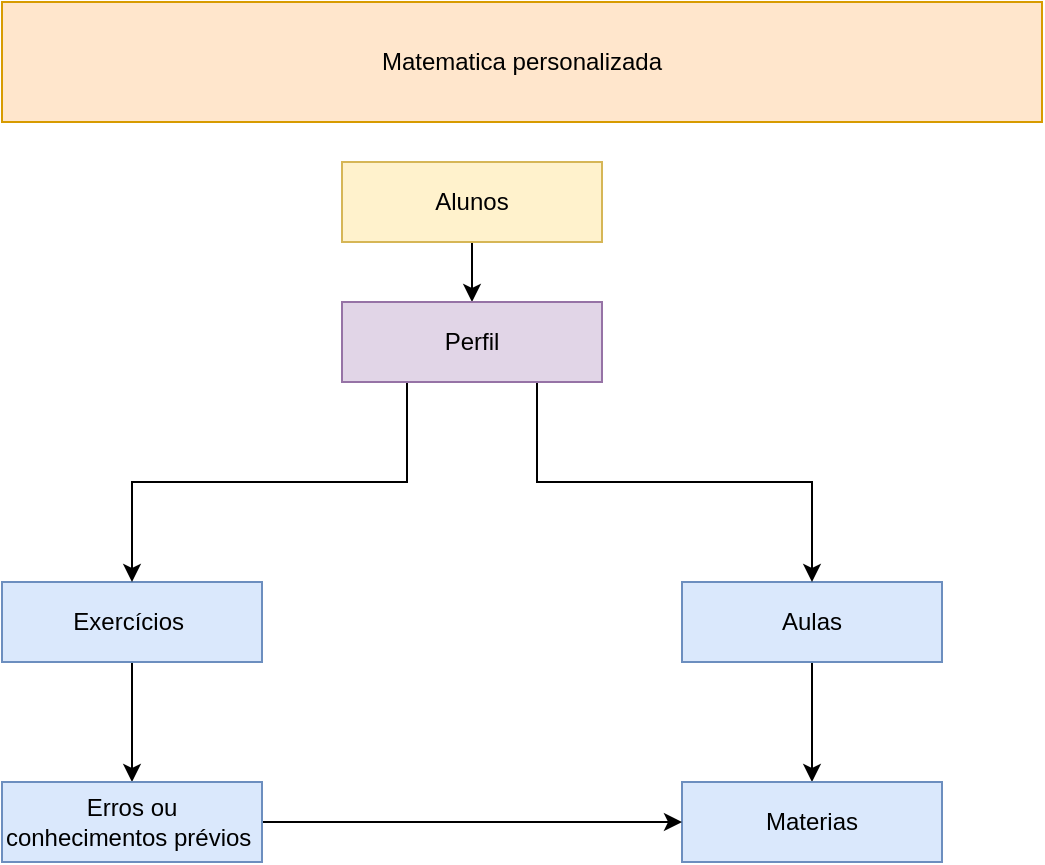 <mxfile version="12.9.14" type="device"><diagram id="ny4ZgFhknu9Mh0gUR_O9" name="Page-1"><mxGraphModel dx="981" dy="526" grid="1" gridSize="10" guides="1" tooltips="1" connect="1" arrows="1" fold="1" page="1" pageScale="1" pageWidth="827" pageHeight="1169" math="0" shadow="0"><root><mxCell id="0"/><mxCell id="1" parent="0"/><mxCell id="YJmBTeybERK7kuDlsc_y-27" style="edgeStyle=orthogonalEdgeStyle;rounded=0;orthogonalLoop=1;jettySize=auto;html=1;exitX=0.5;exitY=1;exitDx=0;exitDy=0;entryX=0.5;entryY=0;entryDx=0;entryDy=0;" edge="1" parent="1" source="YJmBTeybERK7kuDlsc_y-4" target="YJmBTeybERK7kuDlsc_y-20"><mxGeometry relative="1" as="geometry"/></mxCell><mxCell id="YJmBTeybERK7kuDlsc_y-4" value="Exercícios&amp;nbsp;" style="rounded=0;whiteSpace=wrap;html=1;fillColor=#dae8fc;strokeColor=#6c8ebf;" vertex="1" parent="1"><mxGeometry x="150" y="300" width="130" height="40" as="geometry"/></mxCell><mxCell id="YJmBTeybERK7kuDlsc_y-5" value="" style="rounded=0;whiteSpace=wrap;html=1;fillColor=#ffe6cc;strokeColor=#d79b00;" vertex="1" parent="1"><mxGeometry x="150" y="10" width="520" height="60" as="geometry"/></mxCell><mxCell id="YJmBTeybERK7kuDlsc_y-6" value="Matematica personalizada" style="text;html=1;strokeColor=none;fillColor=none;align=center;verticalAlign=middle;whiteSpace=wrap;rounded=0;" vertex="1" parent="1"><mxGeometry x="275" y="25" width="270" height="30" as="geometry"/></mxCell><mxCell id="YJmBTeybERK7kuDlsc_y-17" style="edgeStyle=orthogonalEdgeStyle;rounded=0;orthogonalLoop=1;jettySize=auto;html=1;exitX=0.5;exitY=1;exitDx=0;exitDy=0;entryX=0.5;entryY=0;entryDx=0;entryDy=0;" edge="1" parent="1" source="YJmBTeybERK7kuDlsc_y-9" target="YJmBTeybERK7kuDlsc_y-16"><mxGeometry relative="1" as="geometry"/></mxCell><mxCell id="YJmBTeybERK7kuDlsc_y-9" value="Aulas" style="rounded=0;whiteSpace=wrap;html=1;fillColor=#dae8fc;strokeColor=#6c8ebf;" vertex="1" parent="1"><mxGeometry x="490" y="300" width="130" height="40" as="geometry"/></mxCell><mxCell id="YJmBTeybERK7kuDlsc_y-13" style="edgeStyle=orthogonalEdgeStyle;rounded=0;orthogonalLoop=1;jettySize=auto;html=1;exitX=0.75;exitY=1;exitDx=0;exitDy=0;entryX=0.5;entryY=0;entryDx=0;entryDy=0;" edge="1" parent="1" source="YJmBTeybERK7kuDlsc_y-24" target="YJmBTeybERK7kuDlsc_y-9"><mxGeometry relative="1" as="geometry"/></mxCell><mxCell id="YJmBTeybERK7kuDlsc_y-14" style="edgeStyle=orthogonalEdgeStyle;rounded=0;orthogonalLoop=1;jettySize=auto;html=1;exitX=0.25;exitY=1;exitDx=0;exitDy=0;entryX=0.5;entryY=0;entryDx=0;entryDy=0;" edge="1" parent="1" source="YJmBTeybERK7kuDlsc_y-24" target="YJmBTeybERK7kuDlsc_y-4"><mxGeometry relative="1" as="geometry"/></mxCell><mxCell id="YJmBTeybERK7kuDlsc_y-26" value="" style="edgeStyle=orthogonalEdgeStyle;rounded=0;orthogonalLoop=1;jettySize=auto;html=1;entryX=0.5;entryY=0;entryDx=0;entryDy=0;" edge="1" parent="1" source="YJmBTeybERK7kuDlsc_y-12" target="YJmBTeybERK7kuDlsc_y-24"><mxGeometry relative="1" as="geometry"><mxPoint x="385" y="210" as="targetPoint"/></mxGeometry></mxCell><mxCell id="YJmBTeybERK7kuDlsc_y-12" value="Alunos" style="rounded=0;whiteSpace=wrap;html=1;fillColor=#fff2cc;strokeColor=#d6b656;" vertex="1" parent="1"><mxGeometry x="320" y="90" width="130" height="40" as="geometry"/></mxCell><mxCell id="YJmBTeybERK7kuDlsc_y-16" value="Materias" style="rounded=0;whiteSpace=wrap;html=1;fillColor=#dae8fc;strokeColor=#6c8ebf;" vertex="1" parent="1"><mxGeometry x="490" y="400" width="130" height="40" as="geometry"/></mxCell><mxCell id="YJmBTeybERK7kuDlsc_y-23" style="edgeStyle=orthogonalEdgeStyle;rounded=0;orthogonalLoop=1;jettySize=auto;html=1;exitX=1;exitY=0.5;exitDx=0;exitDy=0;entryX=0;entryY=0.5;entryDx=0;entryDy=0;" edge="1" parent="1" source="YJmBTeybERK7kuDlsc_y-20" target="YJmBTeybERK7kuDlsc_y-16"><mxGeometry relative="1" as="geometry"/></mxCell><mxCell id="YJmBTeybERK7kuDlsc_y-20" value="Erros ou conhecimentos prévios&amp;nbsp;" style="rounded=0;whiteSpace=wrap;html=1;fillColor=#dae8fc;strokeColor=#6c8ebf;" vertex="1" parent="1"><mxGeometry x="150" y="400" width="130" height="40" as="geometry"/></mxCell><mxCell id="YJmBTeybERK7kuDlsc_y-24" value="Perfil" style="rounded=0;whiteSpace=wrap;html=1;fillColor=#e1d5e7;strokeColor=#9673a6;" vertex="1" parent="1"><mxGeometry x="320" y="160" width="130" height="40" as="geometry"/></mxCell></root></mxGraphModel></diagram></mxfile>